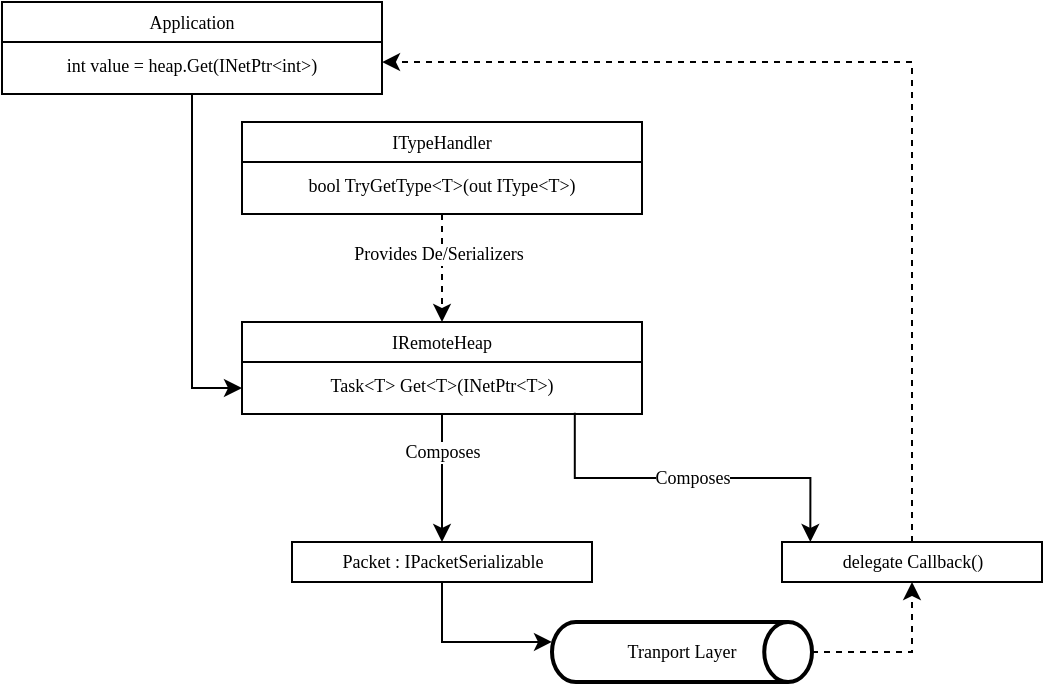 <mxfile version="15.4.0" type="device"><diagram id="S3gymI-aVlKKn1xvzwMs" name="Page-1"><mxGraphModel dx="825" dy="473" grid="1" gridSize="10" guides="1" tooltips="1" connect="1" arrows="1" fold="1" page="1" pageScale="1" pageWidth="850" pageHeight="1100" math="0" shadow="0"><root><mxCell id="0"/><mxCell id="1" parent="0"/><mxCell id="H76XYoNyq2b0QB95KSNY-45" value="" style="edgeStyle=orthogonalEdgeStyle;rounded=0;orthogonalLoop=1;jettySize=auto;html=1;fontFamily=Comic Mono;fontSize=9;" edge="1" parent="1" source="H76XYoNyq2b0QB95KSNY-2" target="H76XYoNyq2b0QB95KSNY-40"><mxGeometry relative="1" as="geometry"/></mxCell><mxCell id="H76XYoNyq2b0QB95KSNY-46" value="Composes" style="edgeLabel;html=1;align=center;verticalAlign=middle;resizable=0;points=[];fontSize=9;fontFamily=Comic Mono;" vertex="1" connectable="0" parent="H76XYoNyq2b0QB95KSNY-45"><mxGeometry x="-0.408" y="-1" relative="1" as="geometry"><mxPoint x="1" as="offset"/></mxGeometry></mxCell><mxCell id="H76XYoNyq2b0QB95KSNY-2" value="IRemoteHeap" style="swimlane;fontStyle=0;childLayout=stackLayout;horizontal=1;startSize=20;fillColor=none;horizontalStack=0;resizeParent=1;resizeParentMax=0;resizeLast=0;collapsible=1;marginBottom=0;fontFamily=Comic Mono;fontSize=9;" vertex="1" parent="1"><mxGeometry x="140" y="180" width="200" height="46" as="geometry"/></mxCell><mxCell id="H76XYoNyq2b0QB95KSNY-3" value="Task&lt;T&gt; Get&lt;T&gt;(INetPtr&lt;T&gt;)" style="text;strokeColor=none;fillColor=none;align=center;verticalAlign=top;spacingLeft=4;spacingRight=4;overflow=hidden;rotatable=0;points=[[0,0.5],[1,0.5]];portConstraint=eastwest;fontFamily=Comic Mono;fontSize=9;" vertex="1" parent="H76XYoNyq2b0QB95KSNY-2"><mxGeometry y="20" width="200" height="26" as="geometry"/></mxCell><mxCell id="H76XYoNyq2b0QB95KSNY-9" value="" style="edgeStyle=orthogonalEdgeStyle;rounded=0;orthogonalLoop=1;jettySize=auto;html=1;fontFamily=Comic Mono;fontSize=9;" edge="1" parent="1" source="H76XYoNyq2b0QB95KSNY-7" target="H76XYoNyq2b0QB95KSNY-3"><mxGeometry relative="1" as="geometry"/></mxCell><mxCell id="H76XYoNyq2b0QB95KSNY-7" value="Application" style="swimlane;fontStyle=0;childLayout=stackLayout;horizontal=1;startSize=20;fillColor=none;horizontalStack=0;resizeParent=1;resizeParentMax=0;resizeLast=0;collapsible=1;marginBottom=0;fontFamily=Comic Mono;fontSize=9;" vertex="1" parent="1"><mxGeometry x="20" y="20" width="190" height="46" as="geometry"/></mxCell><mxCell id="H76XYoNyq2b0QB95KSNY-8" value="int value = heap.Get(INetPtr&lt;int&gt;)" style="text;strokeColor=none;fillColor=none;align=center;verticalAlign=top;spacingLeft=4;spacingRight=4;overflow=hidden;rotatable=0;points=[[0,0.5],[1,0.5]];portConstraint=eastwest;fontFamily=Comic Mono;fontSize=9;" vertex="1" parent="H76XYoNyq2b0QB95KSNY-7"><mxGeometry y="20" width="190" height="26" as="geometry"/></mxCell><mxCell id="H76XYoNyq2b0QB95KSNY-55" value="" style="edgeStyle=orthogonalEdgeStyle;rounded=0;orthogonalLoop=1;jettySize=auto;html=1;dashed=1;fontFamily=Comic Mono;fontSize=9;entryX=0.5;entryY=0;entryDx=0;entryDy=0;" edge="1" parent="1" source="H76XYoNyq2b0QB95KSNY-10" target="H76XYoNyq2b0QB95KSNY-2"><mxGeometry relative="1" as="geometry"/></mxCell><mxCell id="H76XYoNyq2b0QB95KSNY-57" value="Provides De/Serializers" style="edgeLabel;html=1;align=center;verticalAlign=middle;resizable=0;points=[];fontSize=9;fontFamily=Comic Mono;" vertex="1" connectable="0" parent="H76XYoNyq2b0QB95KSNY-55"><mxGeometry x="-0.286" y="-2" relative="1" as="geometry"><mxPoint as="offset"/></mxGeometry></mxCell><mxCell id="H76XYoNyq2b0QB95KSNY-10" value="ITypeHandler" style="swimlane;fontStyle=0;childLayout=stackLayout;horizontal=1;startSize=20;fillColor=none;horizontalStack=0;resizeParent=1;resizeParentMax=0;resizeLast=0;collapsible=1;marginBottom=0;fontFamily=Comic Mono;fontSize=9;" vertex="1" parent="1"><mxGeometry x="140" y="80" width="200" height="46" as="geometry"/></mxCell><mxCell id="H76XYoNyq2b0QB95KSNY-11" value="bool TryGetType&lt;T&gt;(out IType&lt;T&gt;)" style="text;strokeColor=none;fillColor=none;align=center;verticalAlign=top;spacingLeft=4;spacingRight=4;overflow=hidden;rotatable=0;points=[[0,0.5],[1,0.5]];portConstraint=eastwest;fontFamily=Comic Mono;fontSize=9;" vertex="1" parent="H76XYoNyq2b0QB95KSNY-10"><mxGeometry y="20" width="200" height="26" as="geometry"/></mxCell><mxCell id="H76XYoNyq2b0QB95KSNY-36" value="Tranport Layer" style="strokeWidth=2;html=1;shape=mxgraph.flowchart.direct_data;whiteSpace=wrap;fontFamily=Comic Mono;fontSize=9;align=center;" vertex="1" parent="1"><mxGeometry x="295" y="330" width="130" height="30" as="geometry"/></mxCell><mxCell id="H76XYoNyq2b0QB95KSNY-51" value="" style="edgeStyle=orthogonalEdgeStyle;rounded=0;orthogonalLoop=1;jettySize=auto;html=1;fontFamily=Comic Mono;fontSize=9;entryX=0;entryY=0.333;entryDx=0;entryDy=0;entryPerimeter=0;" edge="1" parent="1" source="H76XYoNyq2b0QB95KSNY-40" target="H76XYoNyq2b0QB95KSNY-36"><mxGeometry relative="1" as="geometry"><mxPoint x="290" y="250" as="targetPoint"/></mxGeometry></mxCell><mxCell id="H76XYoNyq2b0QB95KSNY-40" value="Packet : IPacketSerializable" style="html=1;fontFamily=Comic Mono;fontSize=9;align=center;" vertex="1" parent="1"><mxGeometry x="165" y="290" width="150" height="20" as="geometry"/></mxCell><mxCell id="H76XYoNyq2b0QB95KSNY-52" value="" style="edgeStyle=orthogonalEdgeStyle;rounded=0;orthogonalLoop=1;jettySize=auto;html=1;fontFamily=Comic Mono;fontSize=9;exitX=1;exitY=0.5;exitDx=0;exitDy=0;exitPerimeter=0;dashed=1;" edge="1" parent="1" source="H76XYoNyq2b0QB95KSNY-36" target="H76XYoNyq2b0QB95KSNY-41"><mxGeometry relative="1" as="geometry"><mxPoint x="480" y="250" as="sourcePoint"/></mxGeometry></mxCell><mxCell id="H76XYoNyq2b0QB95KSNY-54" value="" style="edgeStyle=orthogonalEdgeStyle;rounded=0;orthogonalLoop=1;jettySize=auto;html=1;dashed=1;fontFamily=Comic Mono;fontSize=9;entryX=1;entryY=0.385;entryDx=0;entryDy=0;entryPerimeter=0;" edge="1" parent="1" source="H76XYoNyq2b0QB95KSNY-41" target="H76XYoNyq2b0QB95KSNY-8"><mxGeometry relative="1" as="geometry"><mxPoint x="650" y="40" as="targetPoint"/><Array as="points"><mxPoint x="475" y="50"/></Array></mxGeometry></mxCell><mxCell id="H76XYoNyq2b0QB95KSNY-41" value="delegate Callback()" style="html=1;fontFamily=Comic Mono;fontSize=9;align=center;" vertex="1" parent="1"><mxGeometry x="410" y="290" width="130" height="20" as="geometry"/></mxCell><mxCell id="H76XYoNyq2b0QB95KSNY-47" value="" style="endArrow=classic;html=1;rounded=0;fontFamily=Comic Mono;fontSize=9;edgeStyle=orthogonalEdgeStyle;exitX=0.832;exitY=0.977;exitDx=0;exitDy=0;exitPerimeter=0;entryX=0.109;entryY=0;entryDx=0;entryDy=0;entryPerimeter=0;" edge="1" parent="1" source="H76XYoNyq2b0QB95KSNY-3" target="H76XYoNyq2b0QB95KSNY-41"><mxGeometry relative="1" as="geometry"><mxPoint x="290" y="180" as="sourcePoint"/><mxPoint x="390" y="180" as="targetPoint"/></mxGeometry></mxCell><mxCell id="H76XYoNyq2b0QB95KSNY-48" value="Composes" style="edgeLabel;resizable=0;html=1;align=center;verticalAlign=middle;fontFamily=Comic Mono;fontSize=9;" connectable="0" vertex="1" parent="H76XYoNyq2b0QB95KSNY-47"><mxGeometry relative="1" as="geometry"/></mxCell></root></mxGraphModel></diagram></mxfile>